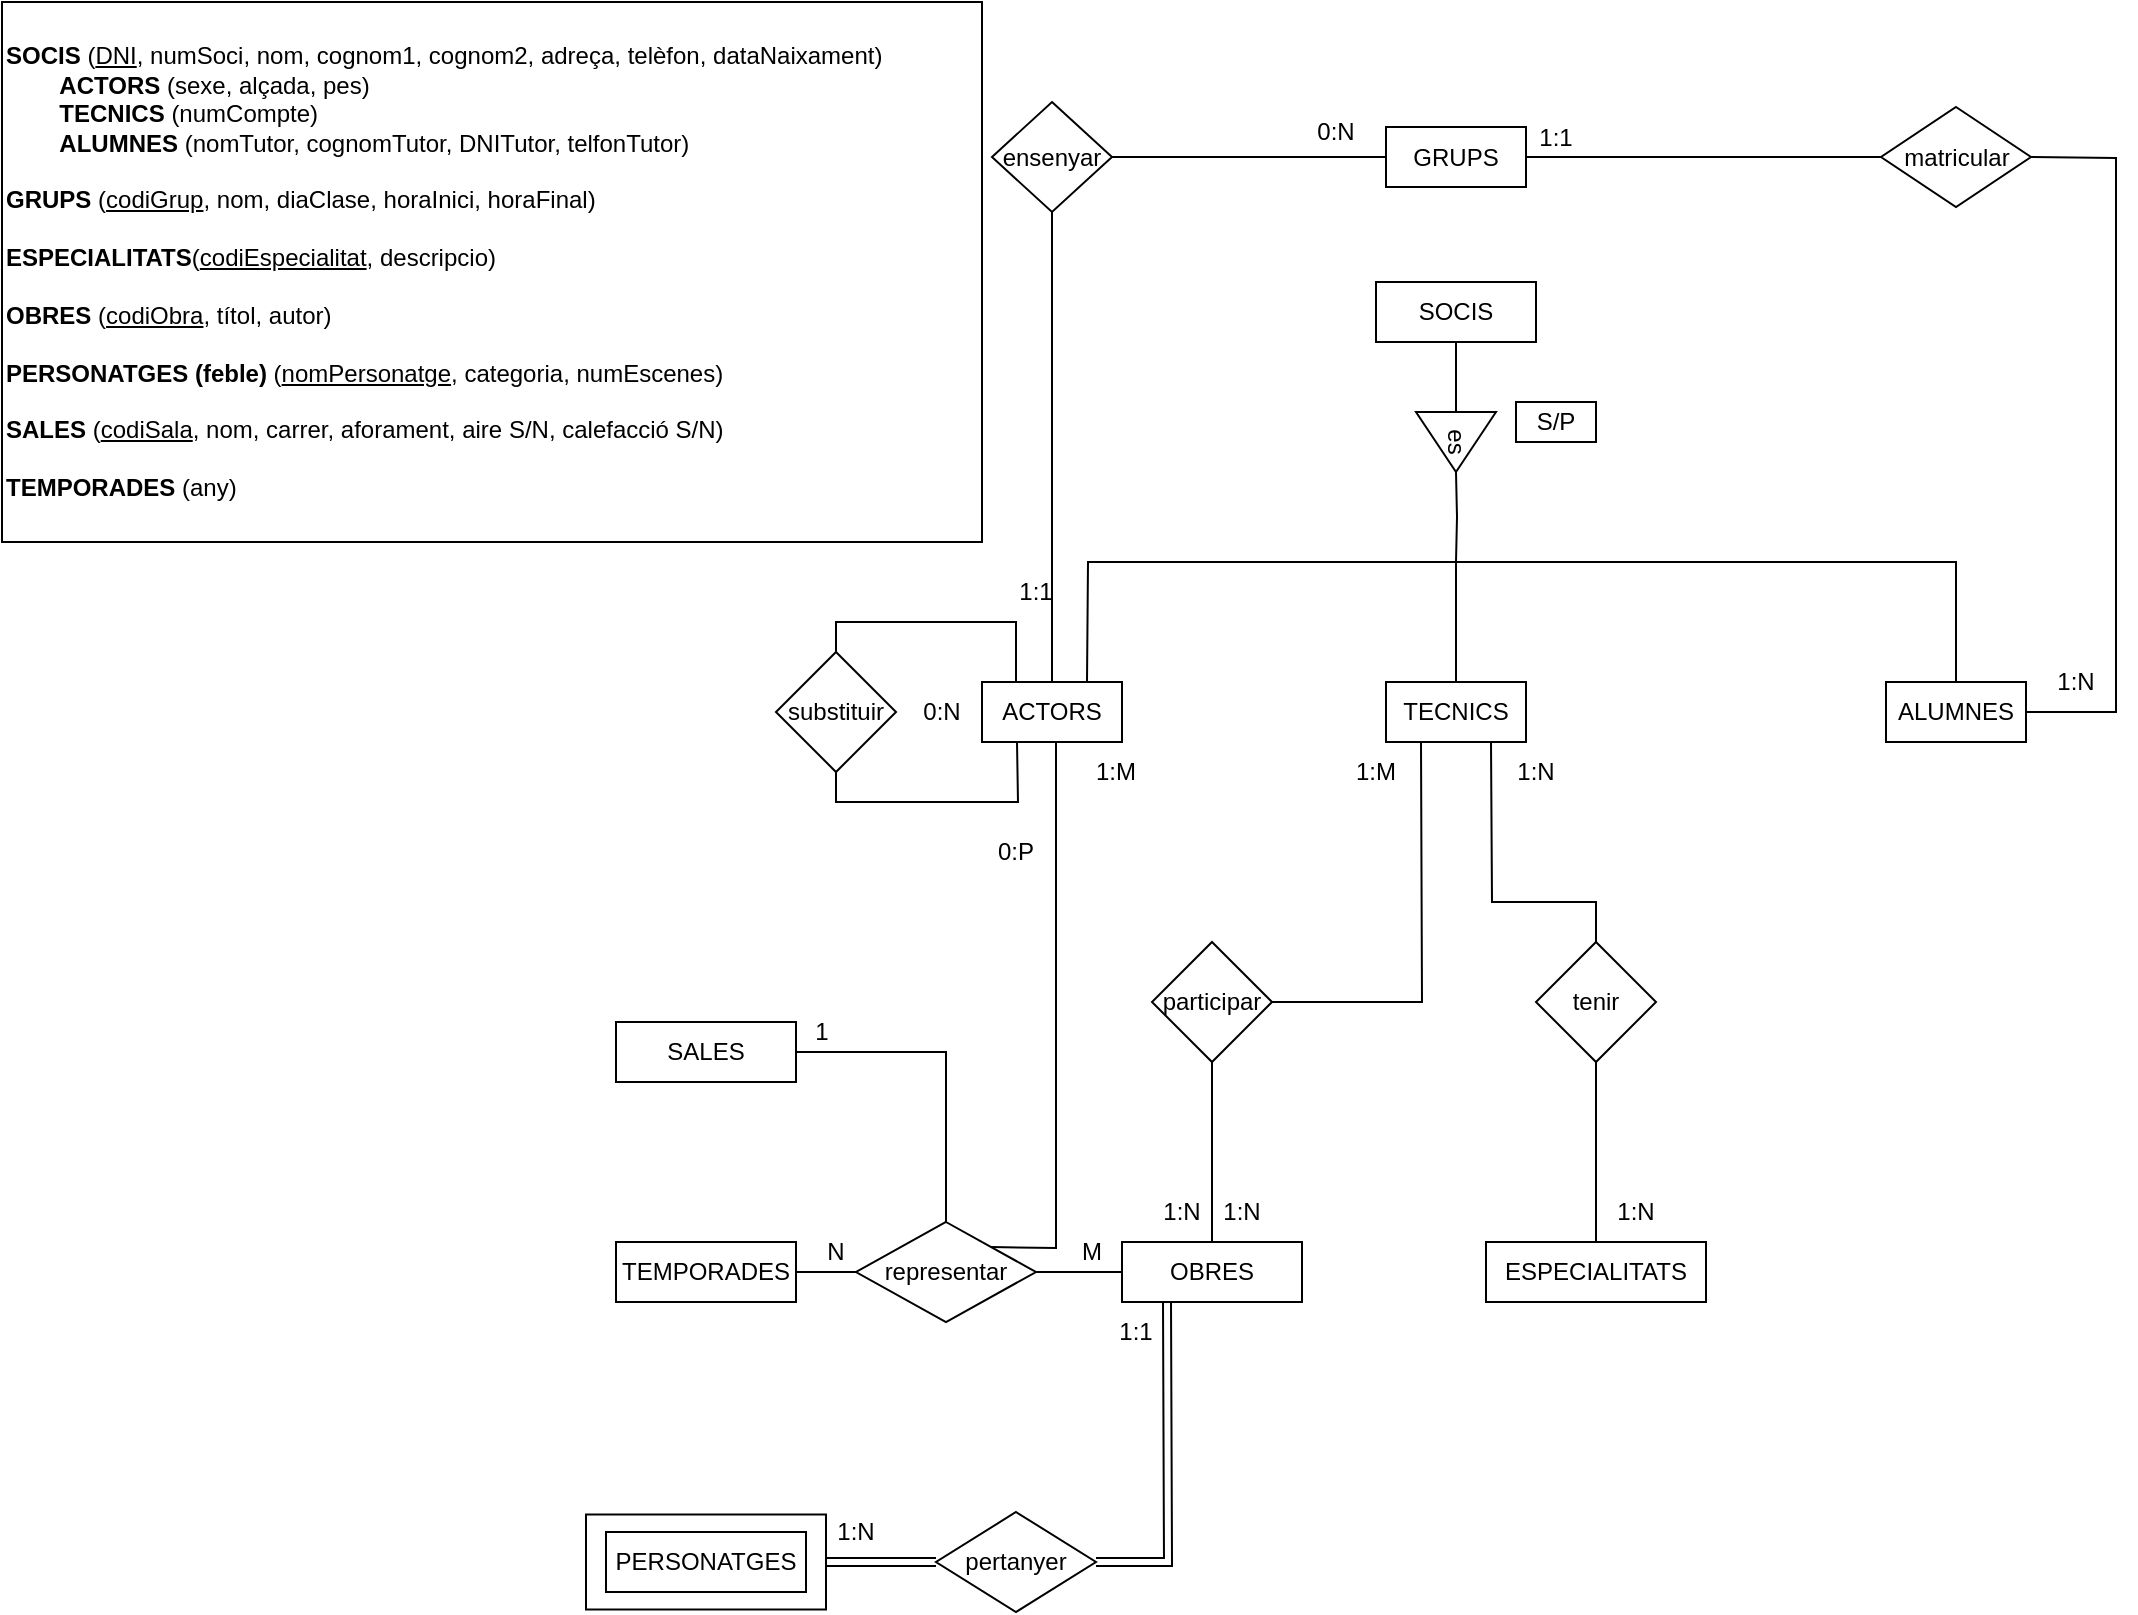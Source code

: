 <mxfile version="24.7.17">
  <diagram name="Página-1" id="R9AXHfLoSXzJzgMPBTJ5">
    <mxGraphModel dx="2442" dy="2124" grid="1" gridSize="10" guides="1" tooltips="1" connect="1" arrows="1" fold="1" page="1" pageScale="1" pageWidth="827" pageHeight="1169" math="0" shadow="0">
      <root>
        <mxCell id="0" />
        <mxCell id="1" parent="0" />
        <mxCell id="B9DF4lPFdJesF5uT57mm-2" value="SOCIS" style="rounded=0;whiteSpace=wrap;html=1;" parent="1" vertex="1">
          <mxGeometry x="-80" y="-110" width="80" height="30" as="geometry" />
        </mxCell>
        <mxCell id="B9DF4lPFdJesF5uT57mm-3" value="" style="endArrow=none;html=1;rounded=0;entryX=0.5;entryY=1;entryDx=0;entryDy=0;" parent="1" target="B9DF4lPFdJesF5uT57mm-2" edge="1">
          <mxGeometry width="50" height="50" relative="1" as="geometry">
            <mxPoint x="-40" y="-40" as="sourcePoint" />
            <mxPoint x="280" y="150" as="targetPoint" />
          </mxGeometry>
        </mxCell>
        <mxCell id="B9DF4lPFdJesF5uT57mm-4" value="es" style="triangle;whiteSpace=wrap;html=1;rotation=90;" parent="1" vertex="1">
          <mxGeometry x="-55" y="-50" width="30" height="40" as="geometry" />
        </mxCell>
        <mxCell id="B9DF4lPFdJesF5uT57mm-6" value="" style="endArrow=none;html=1;rounded=0;entryX=1;entryY=0.5;entryDx=0;entryDy=0;edgeStyle=orthogonalEdgeStyle;" parent="1" target="B9DF4lPFdJesF5uT57mm-4" edge="1">
          <mxGeometry width="50" height="50" relative="1" as="geometry">
            <mxPoint x="-40" y="30" as="sourcePoint" />
            <mxPoint x="280" y="150" as="targetPoint" />
          </mxGeometry>
        </mxCell>
        <mxCell id="B9DF4lPFdJesF5uT57mm-7" value="" style="endArrow=none;html=1;rounded=0;exitX=0.75;exitY=0;exitDx=0;exitDy=0;" parent="1" source="B9DF4lPFdJesF5uT57mm-12" edge="1">
          <mxGeometry width="50" height="50" relative="1" as="geometry">
            <mxPoint x="-115" y="20" as="sourcePoint" />
            <mxPoint x="-130" y="30" as="targetPoint" />
            <Array as="points">
              <mxPoint x="-224" y="30" />
            </Array>
          </mxGeometry>
        </mxCell>
        <mxCell id="B9DF4lPFdJesF5uT57mm-12" value="ACTORS" style="rounded=0;whiteSpace=wrap;html=1;" parent="1" vertex="1">
          <mxGeometry x="-277" y="90" width="70" height="30" as="geometry" />
        </mxCell>
        <mxCell id="B9DF4lPFdJesF5uT57mm-13" value="TECNICS" style="rounded=0;whiteSpace=wrap;html=1;" parent="1" vertex="1">
          <mxGeometry x="-75" y="90" width="70" height="30" as="geometry" />
        </mxCell>
        <mxCell id="B9DF4lPFdJesF5uT57mm-14" value="ALUMNES" style="rounded=0;whiteSpace=wrap;html=1;" parent="1" vertex="1">
          <mxGeometry x="175" y="90" width="70" height="30" as="geometry" />
        </mxCell>
        <mxCell id="KUj2cFoTffvcvuiE2Zee-1" value="TEMPORADES" style="rounded=0;whiteSpace=wrap;html=1;" parent="1" vertex="1">
          <mxGeometry x="-460" y="370" width="90" height="30" as="geometry" />
        </mxCell>
        <mxCell id="KUj2cFoTffvcvuiE2Zee-2" value="OBRES" style="rounded=0;whiteSpace=wrap;html=1;" parent="1" vertex="1">
          <mxGeometry x="-207" y="370" width="90" height="30" as="geometry" />
        </mxCell>
        <mxCell id="KUj2cFoTffvcvuiE2Zee-3" value="" style="rounded=0;whiteSpace=wrap;html=1;" parent="1" vertex="1">
          <mxGeometry x="-475" y="506.25" width="120" height="47.5" as="geometry" />
        </mxCell>
        <mxCell id="KUj2cFoTffvcvuiE2Zee-4" value="GRUPS" style="rounded=0;whiteSpace=wrap;html=1;" parent="1" vertex="1">
          <mxGeometry x="-75" y="-187.5" width="70" height="30" as="geometry" />
        </mxCell>
        <mxCell id="KUj2cFoTffvcvuiE2Zee-6" value="ESPECIALITATS" style="rounded=0;whiteSpace=wrap;html=1;" parent="1" vertex="1">
          <mxGeometry x="-25" y="370" width="110" height="30" as="geometry" />
        </mxCell>
        <mxCell id="KUj2cFoTffvcvuiE2Zee-7" value="substituir" style="rhombus;whiteSpace=wrap;html=1;" parent="1" vertex="1">
          <mxGeometry x="-380" y="75" width="60" height="60" as="geometry" />
        </mxCell>
        <mxCell id="KUj2cFoTffvcvuiE2Zee-8" value="tenir" style="rhombus;whiteSpace=wrap;html=1;" parent="1" vertex="1">
          <mxGeometry y="220" width="60" height="60" as="geometry" />
        </mxCell>
        <mxCell id="KUj2cFoTffvcvuiE2Zee-19" value="matricular" style="rhombus;whiteSpace=wrap;html=1;" parent="1" vertex="1">
          <mxGeometry x="172.5" y="-197.5" width="75" height="50" as="geometry" />
        </mxCell>
        <mxCell id="KUj2cFoTffvcvuiE2Zee-21" value="ensenyar" style="rhombus;whiteSpace=wrap;html=1;" parent="1" vertex="1">
          <mxGeometry x="-272" y="-200" width="60" height="55" as="geometry" />
        </mxCell>
        <mxCell id="KUj2cFoTffvcvuiE2Zee-26" value="representar" style="rhombus;whiteSpace=wrap;html=1;" parent="1" vertex="1">
          <mxGeometry x="-340" y="360" width="90" height="50" as="geometry" />
        </mxCell>
        <mxCell id="KUj2cFoTffvcvuiE2Zee-27" value="" style="endArrow=none;html=1;rounded=0;entryX=1;entryY=0.5;entryDx=0;entryDy=0;exitX=0;exitY=0.5;exitDx=0;exitDy=0;" parent="1" source="KUj2cFoTffvcvuiE2Zee-26" target="KUj2cFoTffvcvuiE2Zee-1" edge="1">
          <mxGeometry width="50" height="50" relative="1" as="geometry">
            <mxPoint x="133" y="460" as="sourcePoint" />
            <mxPoint x="183" y="410" as="targetPoint" />
          </mxGeometry>
        </mxCell>
        <mxCell id="KUj2cFoTffvcvuiE2Zee-28" value="" style="endArrow=none;html=1;rounded=0;entryX=1;entryY=0.5;entryDx=0;entryDy=0;exitX=0;exitY=0.5;exitDx=0;exitDy=0;" parent="1" source="KUj2cFoTffvcvuiE2Zee-2" target="KUj2cFoTffvcvuiE2Zee-26" edge="1">
          <mxGeometry width="50" height="50" relative="1" as="geometry">
            <mxPoint x="133" y="460" as="sourcePoint" />
            <mxPoint x="183" y="410" as="targetPoint" />
          </mxGeometry>
        </mxCell>
        <mxCell id="KUj2cFoTffvcvuiE2Zee-31" value="" style="endArrow=none;html=1;rounded=0;entryX=0.25;entryY=1;entryDx=0;entryDy=0;exitX=0.5;exitY=1;exitDx=0;exitDy=0;" parent="1" source="KUj2cFoTffvcvuiE2Zee-7" target="B9DF4lPFdJesF5uT57mm-12" edge="1">
          <mxGeometry width="50" height="50" relative="1" as="geometry">
            <mxPoint x="40" y="300" as="sourcePoint" />
            <mxPoint x="90" y="250" as="targetPoint" />
            <Array as="points">
              <mxPoint x="-350" y="150" />
              <mxPoint x="-259" y="150" />
            </Array>
          </mxGeometry>
        </mxCell>
        <mxCell id="KUj2cFoTffvcvuiE2Zee-32" value="" style="endArrow=none;html=1;rounded=0;entryX=0.5;entryY=0;entryDx=0;entryDy=0;" parent="1" target="KUj2cFoTffvcvuiE2Zee-7" edge="1">
          <mxGeometry width="50" height="50" relative="1" as="geometry">
            <mxPoint x="-260" y="90" as="sourcePoint" />
            <mxPoint x="90" y="160" as="targetPoint" />
            <Array as="points">
              <mxPoint x="-260" y="60" />
              <mxPoint x="-350" y="60" />
            </Array>
          </mxGeometry>
        </mxCell>
        <mxCell id="KUj2cFoTffvcvuiE2Zee-33" value="participar" style="rhombus;whiteSpace=wrap;html=1;" parent="1" vertex="1">
          <mxGeometry x="-192" y="220" width="60" height="60" as="geometry" />
        </mxCell>
        <mxCell id="KUj2cFoTffvcvuiE2Zee-35" value="" style="endArrow=none;html=1;rounded=0;entryX=0.25;entryY=1;entryDx=0;entryDy=0;exitX=1;exitY=0.5;exitDx=0;exitDy=0;" parent="1" source="KUj2cFoTffvcvuiE2Zee-33" target="B9DF4lPFdJesF5uT57mm-13" edge="1">
          <mxGeometry width="50" height="50" relative="1" as="geometry">
            <mxPoint x="40" y="210" as="sourcePoint" />
            <mxPoint x="90" y="160" as="targetPoint" />
            <Array as="points">
              <mxPoint x="-57" y="250" />
            </Array>
          </mxGeometry>
        </mxCell>
        <mxCell id="KUj2cFoTffvcvuiE2Zee-36" value="" style="endArrow=none;html=1;rounded=0;entryX=0.5;entryY=0;entryDx=0;entryDy=0;exitX=0.5;exitY=1;exitDx=0;exitDy=0;" parent="1" source="KUj2cFoTffvcvuiE2Zee-33" target="KUj2cFoTffvcvuiE2Zee-2" edge="1">
          <mxGeometry width="50" height="50" relative="1" as="geometry">
            <mxPoint x="-200" y="320" as="sourcePoint" />
            <mxPoint x="-150" y="270" as="targetPoint" />
          </mxGeometry>
        </mxCell>
        <mxCell id="KUj2cFoTffvcvuiE2Zee-37" value="" style="endArrow=none;html=1;rounded=0;entryX=0.75;entryY=1;entryDx=0;entryDy=0;exitX=0.5;exitY=0;exitDx=0;exitDy=0;" parent="1" source="KUj2cFoTffvcvuiE2Zee-8" target="B9DF4lPFdJesF5uT57mm-13" edge="1">
          <mxGeometry width="50" height="50" relative="1" as="geometry">
            <mxPoint x="-200" y="420" as="sourcePoint" />
            <mxPoint x="-150" y="370" as="targetPoint" />
            <Array as="points">
              <mxPoint x="30" y="200" />
              <mxPoint x="-22" y="200" />
            </Array>
          </mxGeometry>
        </mxCell>
        <mxCell id="KUj2cFoTffvcvuiE2Zee-38" value="" style="endArrow=none;html=1;rounded=0;entryX=0.5;entryY=1;entryDx=0;entryDy=0;exitX=0.5;exitY=0;exitDx=0;exitDy=0;" parent="1" source="KUj2cFoTffvcvuiE2Zee-6" target="KUj2cFoTffvcvuiE2Zee-8" edge="1">
          <mxGeometry width="50" height="50" relative="1" as="geometry">
            <mxPoint x="-200" y="420" as="sourcePoint" />
            <mxPoint x="-150" y="370" as="targetPoint" />
          </mxGeometry>
        </mxCell>
        <mxCell id="KUj2cFoTffvcvuiE2Zee-39" value="" style="endArrow=none;html=1;rounded=0;" parent="1" edge="1">
          <mxGeometry width="50" height="50" relative="1" as="geometry">
            <mxPoint x="-130" y="30" as="sourcePoint" />
            <mxPoint x="-40" y="30" as="targetPoint" />
          </mxGeometry>
        </mxCell>
        <mxCell id="KUj2cFoTffvcvuiE2Zee-40" value="" style="endArrow=none;html=1;rounded=0;exitX=0.5;exitY=0;exitDx=0;exitDy=0;" parent="1" source="B9DF4lPFdJesF5uT57mm-13" edge="1">
          <mxGeometry width="50" height="50" relative="1" as="geometry">
            <mxPoint x="-200" y="150" as="sourcePoint" />
            <mxPoint x="-40" y="30" as="targetPoint" />
          </mxGeometry>
        </mxCell>
        <mxCell id="KUj2cFoTffvcvuiE2Zee-41" value="" style="endArrow=none;html=1;rounded=0;exitX=0.5;exitY=0;exitDx=0;exitDy=0;" parent="1" source="B9DF4lPFdJesF5uT57mm-14" edge="1">
          <mxGeometry width="50" height="50" relative="1" as="geometry">
            <mxPoint x="-200" y="150" as="sourcePoint" />
            <mxPoint x="-40" y="30" as="targetPoint" />
            <Array as="points">
              <mxPoint x="210" y="30" />
            </Array>
          </mxGeometry>
        </mxCell>
        <mxCell id="KUj2cFoTffvcvuiE2Zee-42" value="" style="endArrow=none;html=1;rounded=0;entryX=0.5;entryY=1;entryDx=0;entryDy=0;exitX=0.5;exitY=0;exitDx=0;exitDy=0;" parent="1" source="B9DF4lPFdJesF5uT57mm-12" target="KUj2cFoTffvcvuiE2Zee-21" edge="1">
          <mxGeometry width="50" height="50" relative="1" as="geometry">
            <mxPoint x="-200" y="-40" as="sourcePoint" />
            <mxPoint x="-150" y="-90" as="targetPoint" />
          </mxGeometry>
        </mxCell>
        <mxCell id="KUj2cFoTffvcvuiE2Zee-43" value="" style="endArrow=none;html=1;rounded=0;entryX=1;entryY=0.5;entryDx=0;entryDy=0;exitX=0;exitY=0.5;exitDx=0;exitDy=0;" parent="1" source="KUj2cFoTffvcvuiE2Zee-4" target="KUj2cFoTffvcvuiE2Zee-21" edge="1">
          <mxGeometry width="50" height="50" relative="1" as="geometry">
            <mxPoint x="-200" y="12.5" as="sourcePoint" />
            <mxPoint x="-150" y="-37.5" as="targetPoint" />
          </mxGeometry>
        </mxCell>
        <mxCell id="KUj2cFoTffvcvuiE2Zee-44" value="" style="endArrow=none;html=1;rounded=0;entryX=0;entryY=0.5;entryDx=0;entryDy=0;exitX=1;exitY=0.5;exitDx=0;exitDy=0;" parent="1" source="KUj2cFoTffvcvuiE2Zee-4" target="KUj2cFoTffvcvuiE2Zee-19" edge="1">
          <mxGeometry width="50" height="50" relative="1" as="geometry">
            <mxPoint x="-200" y="12.5" as="sourcePoint" />
            <mxPoint x="-150" y="-37.5" as="targetPoint" />
          </mxGeometry>
        </mxCell>
        <mxCell id="KUj2cFoTffvcvuiE2Zee-46" value="" style="endArrow=none;html=1;rounded=0;entryX=1;entryY=0.5;entryDx=0;entryDy=0;exitX=1;exitY=0.5;exitDx=0;exitDy=0;" parent="1" source="KUj2cFoTffvcvuiE2Zee-19" target="B9DF4lPFdJesF5uT57mm-14" edge="1">
          <mxGeometry width="50" height="50" relative="1" as="geometry">
            <mxPoint x="20" y="70" as="sourcePoint" />
            <mxPoint x="70" y="20" as="targetPoint" />
            <Array as="points">
              <mxPoint x="290" y="-172" />
              <mxPoint x="290" y="105" />
            </Array>
          </mxGeometry>
        </mxCell>
        <mxCell id="KUj2cFoTffvcvuiE2Zee-47" value="PERSONATGES" style="rounded=0;whiteSpace=wrap;html=1;" parent="1" vertex="1">
          <mxGeometry x="-465" y="515" width="100" height="30" as="geometry" />
        </mxCell>
        <mxCell id="KUj2cFoTffvcvuiE2Zee-49" value="1:N" style="text;html=1;align=center;verticalAlign=middle;whiteSpace=wrap;rounded=0;" parent="1" vertex="1">
          <mxGeometry x="20" y="340" width="60" height="30" as="geometry" />
        </mxCell>
        <mxCell id="KUj2cFoTffvcvuiE2Zee-50" value="1:N" style="text;html=1;align=center;verticalAlign=middle;whiteSpace=wrap;rounded=0;" parent="1" vertex="1">
          <mxGeometry x="-30" y="120" width="60" height="30" as="geometry" />
        </mxCell>
        <mxCell id="KUj2cFoTffvcvuiE2Zee-51" value="0:N" style="text;html=1;align=center;verticalAlign=middle;whiteSpace=wrap;rounded=0;" parent="1" vertex="1">
          <mxGeometry x="-327" y="90" width="60" height="30" as="geometry" />
        </mxCell>
        <mxCell id="6DbdBbLfSdqvQKBmCjnQ-1" value="pertanyer" style="rhombus;whiteSpace=wrap;html=1;" parent="1" vertex="1">
          <mxGeometry x="-300" y="505" width="80" height="50" as="geometry" />
        </mxCell>
        <mxCell id="6DbdBbLfSdqvQKBmCjnQ-2" value="" style="endArrow=none;html=1;rounded=0;entryX=1;entryY=0.5;entryDx=0;entryDy=0;exitX=0;exitY=0.5;exitDx=0;exitDy=0;shape=link;" parent="1" source="6DbdBbLfSdqvQKBmCjnQ-1" target="KUj2cFoTffvcvuiE2Zee-3" edge="1">
          <mxGeometry width="50" height="50" relative="1" as="geometry">
            <mxPoint x="-200" y="540" as="sourcePoint" />
            <mxPoint x="-150" y="490" as="targetPoint" />
          </mxGeometry>
        </mxCell>
        <mxCell id="6DbdBbLfSdqvQKBmCjnQ-3" value="" style="endArrow=none;html=1;rounded=0;entryX=0.25;entryY=1;entryDx=0;entryDy=0;exitX=1;exitY=0.5;exitDx=0;exitDy=0;shape=link;" parent="1" source="6DbdBbLfSdqvQKBmCjnQ-1" target="KUj2cFoTffvcvuiE2Zee-2" edge="1">
          <mxGeometry width="50" height="50" relative="1" as="geometry">
            <mxPoint x="-200" y="540" as="sourcePoint" />
            <mxPoint x="-150" y="490" as="targetPoint" />
            <Array as="points">
              <mxPoint x="-184" y="530" />
            </Array>
          </mxGeometry>
        </mxCell>
        <mxCell id="6DbdBbLfSdqvQKBmCjnQ-4" value="1:1" style="text;html=1;align=center;verticalAlign=middle;whiteSpace=wrap;rounded=0;" parent="1" vertex="1">
          <mxGeometry x="-20" y="-197.5" width="60" height="30" as="geometry" />
        </mxCell>
        <mxCell id="6DbdBbLfSdqvQKBmCjnQ-5" value="1:N" style="text;html=1;align=center;verticalAlign=middle;whiteSpace=wrap;rounded=0;" parent="1" vertex="1">
          <mxGeometry x="240" y="75" width="60" height="30" as="geometry" />
        </mxCell>
        <mxCell id="6DbdBbLfSdqvQKBmCjnQ-6" value="0:N" style="text;html=1;align=center;verticalAlign=middle;whiteSpace=wrap;rounded=0;" parent="1" vertex="1">
          <mxGeometry x="-130" y="-200" width="60" height="30" as="geometry" />
        </mxCell>
        <mxCell id="6DbdBbLfSdqvQKBmCjnQ-7" value="1:1" style="text;html=1;align=center;verticalAlign=middle;whiteSpace=wrap;rounded=0;" parent="1" vertex="1">
          <mxGeometry x="-280" y="30" width="60" height="30" as="geometry" />
        </mxCell>
        <mxCell id="6DbdBbLfSdqvQKBmCjnQ-8" value="1:N" style="text;html=1;align=center;verticalAlign=middle;whiteSpace=wrap;rounded=0;" parent="1" vertex="1">
          <mxGeometry x="-370" y="500" width="60" height="30" as="geometry" />
        </mxCell>
        <mxCell id="6DbdBbLfSdqvQKBmCjnQ-9" value="1:1" style="text;html=1;align=center;verticalAlign=middle;whiteSpace=wrap;rounded=0;" parent="1" vertex="1">
          <mxGeometry x="-230" y="400" width="60" height="30" as="geometry" />
        </mxCell>
        <mxCell id="6DbdBbLfSdqvQKBmCjnQ-10" value="N" style="text;html=1;align=center;verticalAlign=middle;whiteSpace=wrap;rounded=0;" parent="1" vertex="1">
          <mxGeometry x="-380" y="360" width="60" height="30" as="geometry" />
        </mxCell>
        <mxCell id="6DbdBbLfSdqvQKBmCjnQ-11" value="M" style="text;html=1;align=center;verticalAlign=middle;whiteSpace=wrap;rounded=0;" parent="1" vertex="1">
          <mxGeometry x="-252" y="360" width="60" height="30" as="geometry" />
        </mxCell>
        <mxCell id="6DbdBbLfSdqvQKBmCjnQ-18" value="1:N" style="text;html=1;align=center;verticalAlign=middle;whiteSpace=wrap;rounded=0;" parent="1" vertex="1">
          <mxGeometry x="-207" y="340" width="60" height="30" as="geometry" />
        </mxCell>
        <mxCell id="6DbdBbLfSdqvQKBmCjnQ-19" value="1:M" style="text;html=1;align=center;verticalAlign=middle;whiteSpace=wrap;rounded=0;" parent="1" vertex="1">
          <mxGeometry x="-240" y="120" width="60" height="30" as="geometry" />
        </mxCell>
        <mxCell id="6DbdBbLfSdqvQKBmCjnQ-20" value="1:N" style="text;html=1;align=center;verticalAlign=middle;whiteSpace=wrap;rounded=0;" parent="1" vertex="1">
          <mxGeometry x="-177" y="340" width="60" height="30" as="geometry" />
        </mxCell>
        <mxCell id="6DbdBbLfSdqvQKBmCjnQ-21" value="1:M" style="text;html=1;align=center;verticalAlign=middle;whiteSpace=wrap;rounded=0;" parent="1" vertex="1">
          <mxGeometry x="-110" y="120" width="60" height="30" as="geometry" />
        </mxCell>
        <mxCell id="6DbdBbLfSdqvQKBmCjnQ-24" value="S/P" style="rounded=0;whiteSpace=wrap;html=1;" parent="1" vertex="1">
          <mxGeometry x="-10" y="-50" width="40" height="20" as="geometry" />
        </mxCell>
        <mxCell id="6DbdBbLfSdqvQKBmCjnQ-26" value="&lt;div&gt;&lt;b&gt;SOCIS &lt;/b&gt;(&lt;u&gt;DNI&lt;/u&gt;, numSoci, nom, cognom1, cognom2, adreça, telèfon, dataNaixament)&lt;/div&gt;&lt;div&gt;&lt;span style=&quot;white-space: pre;&quot;&gt;&#x9;&lt;/span&gt;&lt;b&gt;ACTORS &lt;/b&gt;(sexe, alçada, pes)&lt;/div&gt;&lt;div&gt;&lt;span style=&quot;white-space: pre;&quot;&gt;&#x9;&lt;/span&gt;&lt;b&gt;TECNICS &lt;/b&gt;(numCompte)&lt;/div&gt;&lt;div&gt;&lt;span style=&quot;white-space: pre;&quot;&gt;&#x9;&lt;/span&gt;&lt;b&gt;ALUMNES &lt;/b&gt;(nomTutor, cognomTutor, DNITutor, telfonTutor)&lt;/div&gt;&lt;div&gt;&lt;br&gt;&lt;/div&gt;&lt;div&gt;&lt;b&gt;GRUPS&lt;/b&gt; (&lt;u&gt;codiGrup&lt;/u&gt;, nom, diaClase, horaInici, horaFinal)&lt;/div&gt;&lt;div&gt;&lt;br&gt;&lt;/div&gt;&lt;div&gt;&lt;b&gt;ESPECIALITATS&lt;/b&gt;(&lt;u&gt;codiEspecialitat&lt;/u&gt;, descripcio)&lt;/div&gt;&lt;div&gt;&lt;br&gt;&lt;/div&gt;&lt;div&gt;&lt;b&gt;OBRES &lt;/b&gt;(&lt;u&gt;codiObra&lt;/u&gt;, títol, autor)&lt;/div&gt;&lt;div&gt;&lt;br&gt;&lt;/div&gt;&lt;div&gt;&lt;b&gt;PERSONATGES (feble)&amp;nbsp;&lt;/b&gt;(&lt;u&gt;nomPersonatge&lt;/u&gt;, categoria, numEscenes)&lt;/div&gt;&lt;div&gt;&lt;br&gt;&lt;/div&gt;&lt;div&gt;&lt;b&gt;SALES &lt;/b&gt;(&lt;u&gt;codiSala&lt;/u&gt;, nom, carrer, aforament, aire S/N, calefacció S/N)&lt;/div&gt;&lt;div&gt;&lt;br&gt;&lt;/div&gt;&lt;div&gt;&lt;b&gt;TEMPORADES &lt;/b&gt;(any)&lt;/div&gt;" style="text;html=1;align=left;verticalAlign=middle;whiteSpace=wrap;rounded=0;fillColor=default;gradientColor=none;strokeColor=default;" parent="1" vertex="1">
          <mxGeometry x="-767" y="-250" width="490" height="270" as="geometry" />
        </mxCell>
        <mxCell id="6DbdBbLfSdqvQKBmCjnQ-30" value="0:P" style="text;html=1;align=center;verticalAlign=middle;whiteSpace=wrap;rounded=0;" parent="1" vertex="1">
          <mxGeometry x="-290" y="160" width="60" height="30" as="geometry" />
        </mxCell>
        <mxCell id="qUZU9pJ9KsEvGfjP2JdR-1" value="SALES" style="rounded=0;whiteSpace=wrap;html=1;" vertex="1" parent="1">
          <mxGeometry x="-460" y="260" width="90" height="30" as="geometry" />
        </mxCell>
        <mxCell id="qUZU9pJ9KsEvGfjP2JdR-2" value="" style="endArrow=none;html=1;rounded=0;exitX=1;exitY=0.5;exitDx=0;exitDy=0;entryX=0.5;entryY=0;entryDx=0;entryDy=0;" edge="1" parent="1" source="qUZU9pJ9KsEvGfjP2JdR-1" target="KUj2cFoTffvcvuiE2Zee-26">
          <mxGeometry width="50" height="50" relative="1" as="geometry">
            <mxPoint x="-300" y="280" as="sourcePoint" />
            <mxPoint x="-250" y="230" as="targetPoint" />
            <Array as="points">
              <mxPoint x="-295" y="275" />
            </Array>
          </mxGeometry>
        </mxCell>
        <mxCell id="qUZU9pJ9KsEvGfjP2JdR-3" value="" style="endArrow=none;html=1;rounded=0;entryX=0;entryY=0;entryDx=0;entryDy=0;exitX=1;exitY=0;exitDx=0;exitDy=0;" edge="1" parent="1" source="KUj2cFoTffvcvuiE2Zee-26" target="6DbdBbLfSdqvQKBmCjnQ-19">
          <mxGeometry width="50" height="50" relative="1" as="geometry">
            <mxPoint x="-300" y="280" as="sourcePoint" />
            <mxPoint x="-250" y="230" as="targetPoint" />
            <Array as="points">
              <mxPoint x="-240" y="373" />
            </Array>
          </mxGeometry>
        </mxCell>
        <mxCell id="qUZU9pJ9KsEvGfjP2JdR-4" value="1" style="text;html=1;align=center;verticalAlign=middle;whiteSpace=wrap;rounded=0;" vertex="1" parent="1">
          <mxGeometry x="-387" y="250" width="60" height="30" as="geometry" />
        </mxCell>
      </root>
    </mxGraphModel>
  </diagram>
</mxfile>
